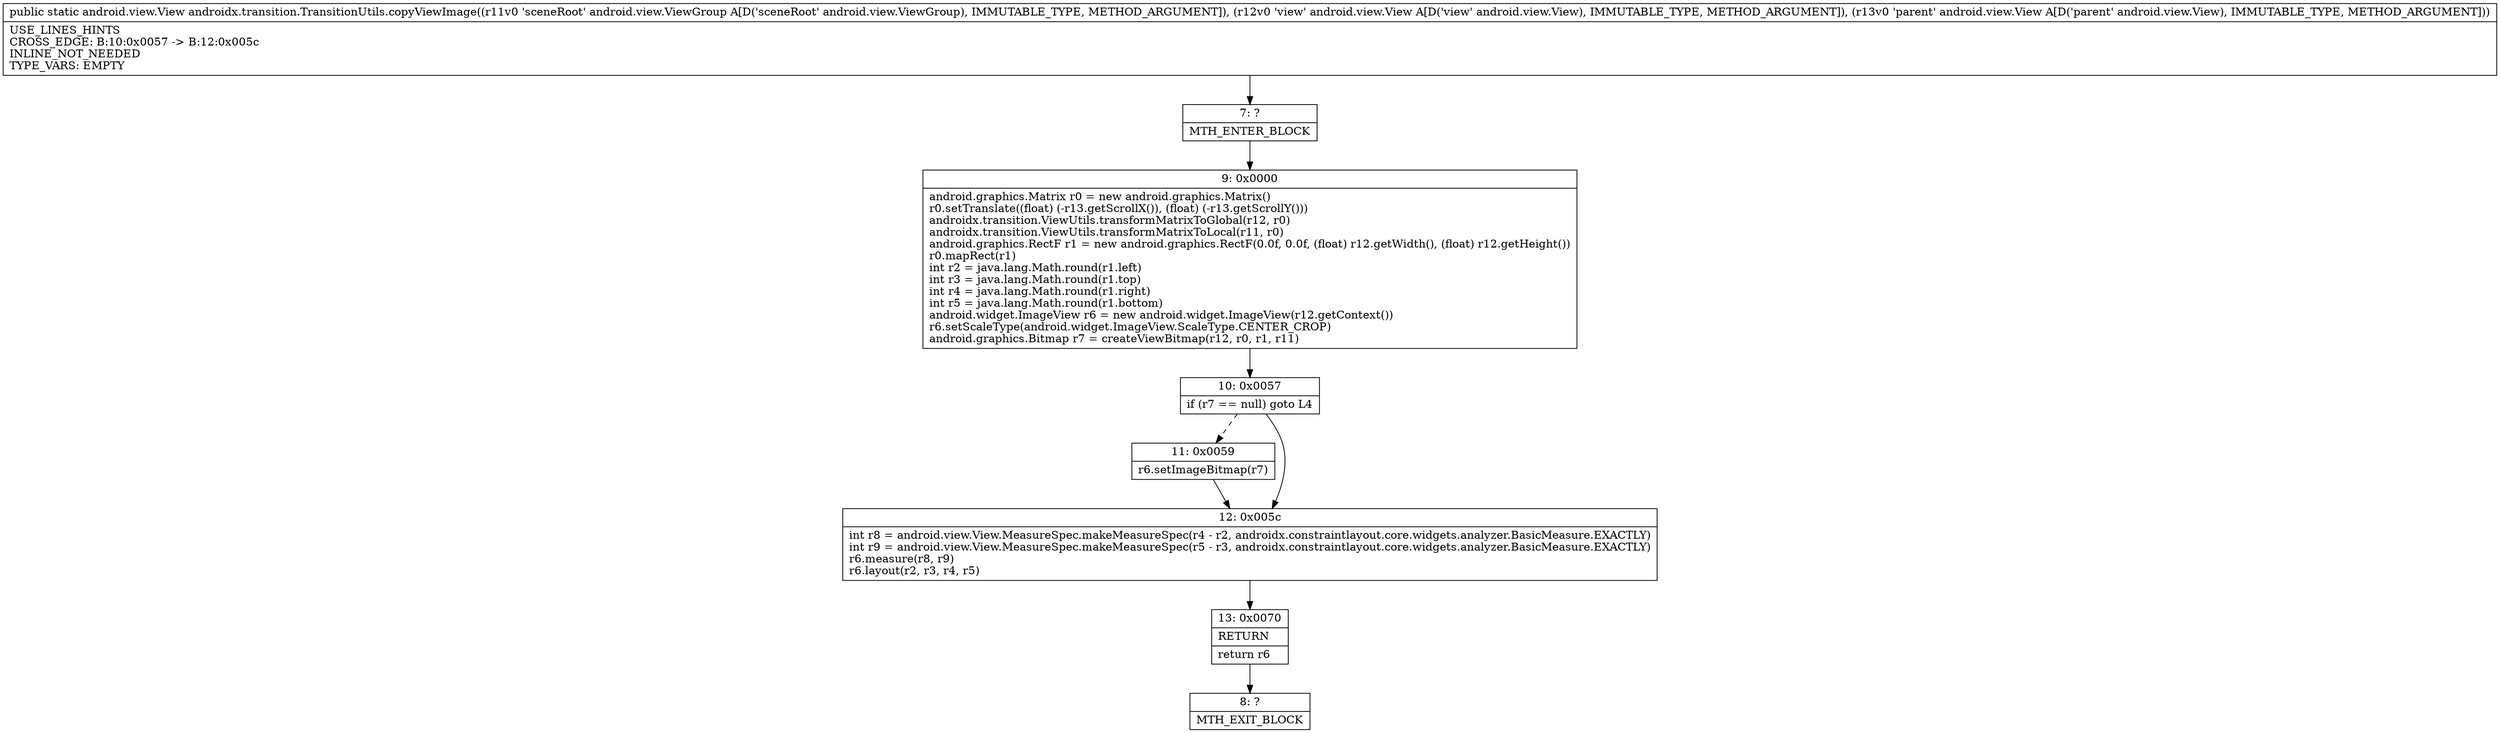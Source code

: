 digraph "CFG forandroidx.transition.TransitionUtils.copyViewImage(Landroid\/view\/ViewGroup;Landroid\/view\/View;Landroid\/view\/View;)Landroid\/view\/View;" {
Node_7 [shape=record,label="{7\:\ ?|MTH_ENTER_BLOCK\l}"];
Node_9 [shape=record,label="{9\:\ 0x0000|android.graphics.Matrix r0 = new android.graphics.Matrix()\lr0.setTranslate((float) (\-r13.getScrollX()), (float) (\-r13.getScrollY()))\landroidx.transition.ViewUtils.transformMatrixToGlobal(r12, r0)\landroidx.transition.ViewUtils.transformMatrixToLocal(r11, r0)\landroid.graphics.RectF r1 = new android.graphics.RectF(0.0f, 0.0f, (float) r12.getWidth(), (float) r12.getHeight())\lr0.mapRect(r1)\lint r2 = java.lang.Math.round(r1.left)\lint r3 = java.lang.Math.round(r1.top)\lint r4 = java.lang.Math.round(r1.right)\lint r5 = java.lang.Math.round(r1.bottom)\landroid.widget.ImageView r6 = new android.widget.ImageView(r12.getContext())\lr6.setScaleType(android.widget.ImageView.ScaleType.CENTER_CROP)\landroid.graphics.Bitmap r7 = createViewBitmap(r12, r0, r1, r11)\l}"];
Node_10 [shape=record,label="{10\:\ 0x0057|if (r7 == null) goto L4\l}"];
Node_11 [shape=record,label="{11\:\ 0x0059|r6.setImageBitmap(r7)\l}"];
Node_12 [shape=record,label="{12\:\ 0x005c|int r8 = android.view.View.MeasureSpec.makeMeasureSpec(r4 \- r2, androidx.constraintlayout.core.widgets.analyzer.BasicMeasure.EXACTLY)\lint r9 = android.view.View.MeasureSpec.makeMeasureSpec(r5 \- r3, androidx.constraintlayout.core.widgets.analyzer.BasicMeasure.EXACTLY)\lr6.measure(r8, r9)\lr6.layout(r2, r3, r4, r5)\l}"];
Node_13 [shape=record,label="{13\:\ 0x0070|RETURN\l|return r6\l}"];
Node_8 [shape=record,label="{8\:\ ?|MTH_EXIT_BLOCK\l}"];
MethodNode[shape=record,label="{public static android.view.View androidx.transition.TransitionUtils.copyViewImage((r11v0 'sceneRoot' android.view.ViewGroup A[D('sceneRoot' android.view.ViewGroup), IMMUTABLE_TYPE, METHOD_ARGUMENT]), (r12v0 'view' android.view.View A[D('view' android.view.View), IMMUTABLE_TYPE, METHOD_ARGUMENT]), (r13v0 'parent' android.view.View A[D('parent' android.view.View), IMMUTABLE_TYPE, METHOD_ARGUMENT]))  | USE_LINES_HINTS\lCROSS_EDGE: B:10:0x0057 \-\> B:12:0x005c\lINLINE_NOT_NEEDED\lTYPE_VARS: EMPTY\l}"];
MethodNode -> Node_7;Node_7 -> Node_9;
Node_9 -> Node_10;
Node_10 -> Node_11[style=dashed];
Node_10 -> Node_12;
Node_11 -> Node_12;
Node_12 -> Node_13;
Node_13 -> Node_8;
}

